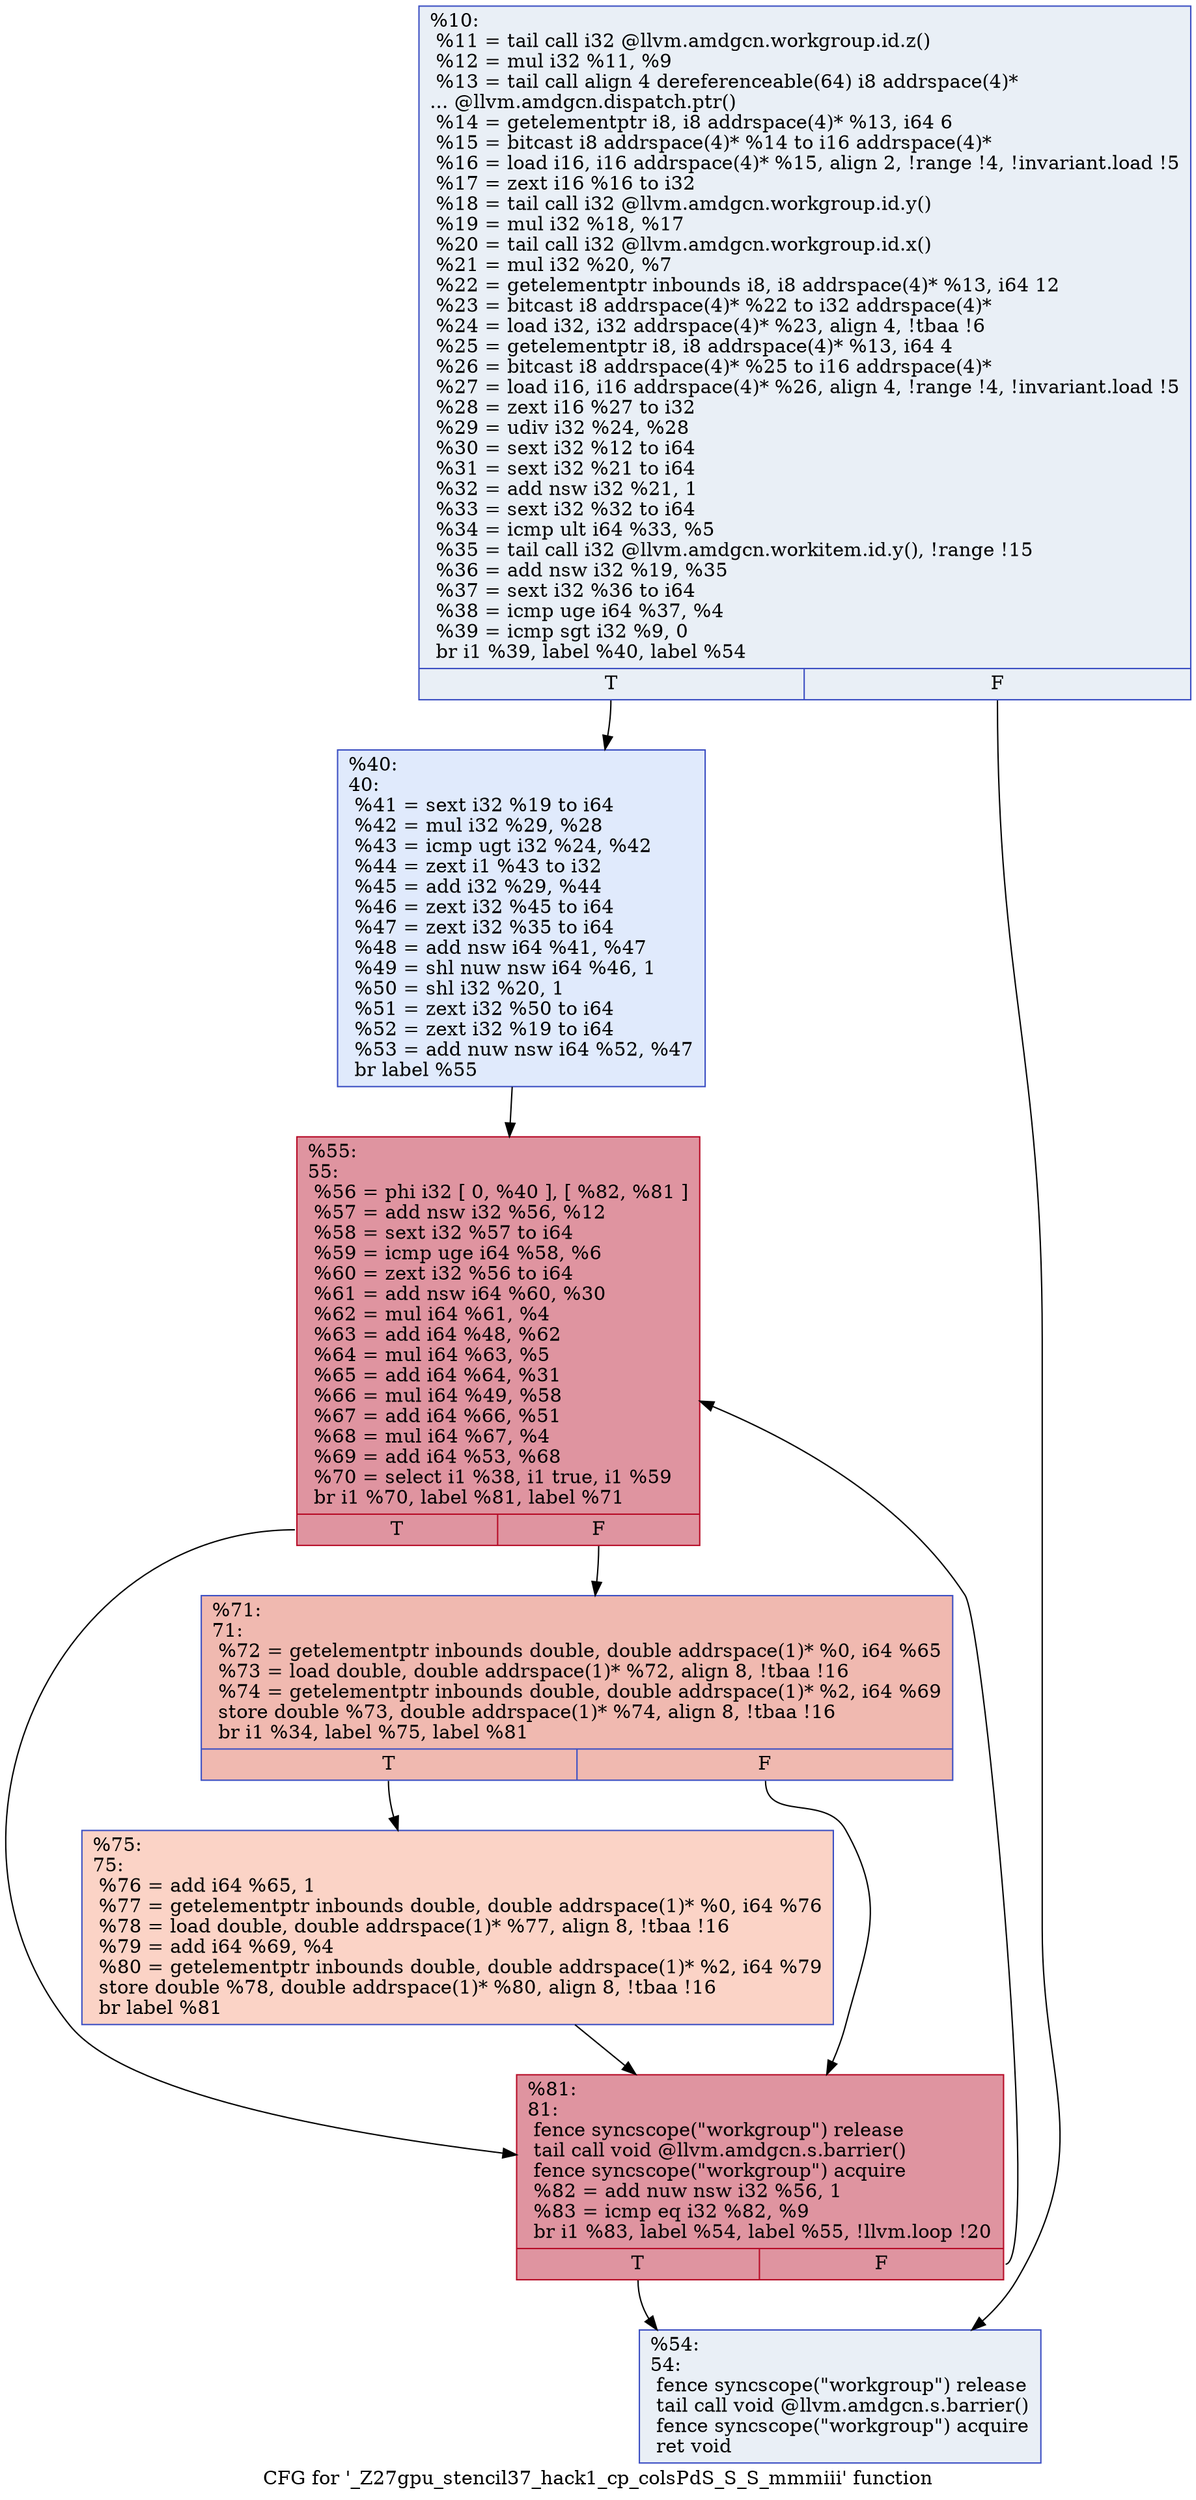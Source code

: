 digraph "CFG for '_Z27gpu_stencil37_hack1_cp_colsPdS_S_S_mmmiii' function" {
	label="CFG for '_Z27gpu_stencil37_hack1_cp_colsPdS_S_S_mmmiii' function";

	Node0x5b27460 [shape=record,color="#3d50c3ff", style=filled, fillcolor="#cedaeb70",label="{%10:\l  %11 = tail call i32 @llvm.amdgcn.workgroup.id.z()\l  %12 = mul i32 %11, %9\l  %13 = tail call align 4 dereferenceable(64) i8 addrspace(4)*\l... @llvm.amdgcn.dispatch.ptr()\l  %14 = getelementptr i8, i8 addrspace(4)* %13, i64 6\l  %15 = bitcast i8 addrspace(4)* %14 to i16 addrspace(4)*\l  %16 = load i16, i16 addrspace(4)* %15, align 2, !range !4, !invariant.load !5\l  %17 = zext i16 %16 to i32\l  %18 = tail call i32 @llvm.amdgcn.workgroup.id.y()\l  %19 = mul i32 %18, %17\l  %20 = tail call i32 @llvm.amdgcn.workgroup.id.x()\l  %21 = mul i32 %20, %7\l  %22 = getelementptr inbounds i8, i8 addrspace(4)* %13, i64 12\l  %23 = bitcast i8 addrspace(4)* %22 to i32 addrspace(4)*\l  %24 = load i32, i32 addrspace(4)* %23, align 4, !tbaa !6\l  %25 = getelementptr i8, i8 addrspace(4)* %13, i64 4\l  %26 = bitcast i8 addrspace(4)* %25 to i16 addrspace(4)*\l  %27 = load i16, i16 addrspace(4)* %26, align 4, !range !4, !invariant.load !5\l  %28 = zext i16 %27 to i32\l  %29 = udiv i32 %24, %28\l  %30 = sext i32 %12 to i64\l  %31 = sext i32 %21 to i64\l  %32 = add nsw i32 %21, 1\l  %33 = sext i32 %32 to i64\l  %34 = icmp ult i64 %33, %5\l  %35 = tail call i32 @llvm.amdgcn.workitem.id.y(), !range !15\l  %36 = add nsw i32 %19, %35\l  %37 = sext i32 %36 to i64\l  %38 = icmp uge i64 %37, %4\l  %39 = icmp sgt i32 %9, 0\l  br i1 %39, label %40, label %54\l|{<s0>T|<s1>F}}"];
	Node0x5b27460:s0 -> Node0x5b2bb50;
	Node0x5b27460:s1 -> Node0x5b2bbe0;
	Node0x5b2bb50 [shape=record,color="#3d50c3ff", style=filled, fillcolor="#b9d0f970",label="{%40:\l40:                                               \l  %41 = sext i32 %19 to i64\l  %42 = mul i32 %29, %28\l  %43 = icmp ugt i32 %24, %42\l  %44 = zext i1 %43 to i32\l  %45 = add i32 %29, %44\l  %46 = zext i32 %45 to i64\l  %47 = zext i32 %35 to i64\l  %48 = add nsw i64 %41, %47\l  %49 = shl nuw nsw i64 %46, 1\l  %50 = shl i32 %20, 1\l  %51 = zext i32 %50 to i64\l  %52 = zext i32 %19 to i64\l  %53 = add nuw nsw i64 %52, %47\l  br label %55\l}"];
	Node0x5b2bb50 -> Node0x5b2c3e0;
	Node0x5b2bbe0 [shape=record,color="#3d50c3ff", style=filled, fillcolor="#cedaeb70",label="{%54:\l54:                                               \l  fence syncscope(\"workgroup\") release\l  tail call void @llvm.amdgcn.s.barrier()\l  fence syncscope(\"workgroup\") acquire\l  ret void\l}"];
	Node0x5b2c3e0 [shape=record,color="#b70d28ff", style=filled, fillcolor="#b70d2870",label="{%55:\l55:                                               \l  %56 = phi i32 [ 0, %40 ], [ %82, %81 ]\l  %57 = add nsw i32 %56, %12\l  %58 = sext i32 %57 to i64\l  %59 = icmp uge i64 %58, %6\l  %60 = zext i32 %56 to i64\l  %61 = add nsw i64 %60, %30\l  %62 = mul i64 %61, %4\l  %63 = add i64 %48, %62\l  %64 = mul i64 %63, %5\l  %65 = add i64 %64, %31\l  %66 = mul i64 %49, %58\l  %67 = add i64 %66, %51\l  %68 = mul i64 %67, %4\l  %69 = add i64 %53, %68\l  %70 = select i1 %38, i1 true, i1 %59\l  br i1 %70, label %81, label %71\l|{<s0>T|<s1>F}}"];
	Node0x5b2c3e0:s0 -> Node0x5b2c7c0;
	Node0x5b2c3e0:s1 -> Node0x5b2d320;
	Node0x5b2d320 [shape=record,color="#3d50c3ff", style=filled, fillcolor="#de614d70",label="{%71:\l71:                                               \l  %72 = getelementptr inbounds double, double addrspace(1)* %0, i64 %65\l  %73 = load double, double addrspace(1)* %72, align 8, !tbaa !16\l  %74 = getelementptr inbounds double, double addrspace(1)* %2, i64 %69\l  store double %73, double addrspace(1)* %74, align 8, !tbaa !16\l  br i1 %34, label %75, label %81\l|{<s0>T|<s1>F}}"];
	Node0x5b2d320:s0 -> Node0x5b2ddb0;
	Node0x5b2d320:s1 -> Node0x5b2c7c0;
	Node0x5b2ddb0 [shape=record,color="#3d50c3ff", style=filled, fillcolor="#f59c7d70",label="{%75:\l75:                                               \l  %76 = add i64 %65, 1\l  %77 = getelementptr inbounds double, double addrspace(1)* %0, i64 %76\l  %78 = load double, double addrspace(1)* %77, align 8, !tbaa !16\l  %79 = add i64 %69, %4\l  %80 = getelementptr inbounds double, double addrspace(1)* %2, i64 %79\l  store double %78, double addrspace(1)* %80, align 8, !tbaa !16\l  br label %81\l}"];
	Node0x5b2ddb0 -> Node0x5b2c7c0;
	Node0x5b2c7c0 [shape=record,color="#b70d28ff", style=filled, fillcolor="#b70d2870",label="{%81:\l81:                                               \l  fence syncscope(\"workgroup\") release\l  tail call void @llvm.amdgcn.s.barrier()\l  fence syncscope(\"workgroup\") acquire\l  %82 = add nuw nsw i32 %56, 1\l  %83 = icmp eq i32 %82, %9\l  br i1 %83, label %54, label %55, !llvm.loop !20\l|{<s0>T|<s1>F}}"];
	Node0x5b2c7c0:s0 -> Node0x5b2bbe0;
	Node0x5b2c7c0:s1 -> Node0x5b2c3e0;
}
